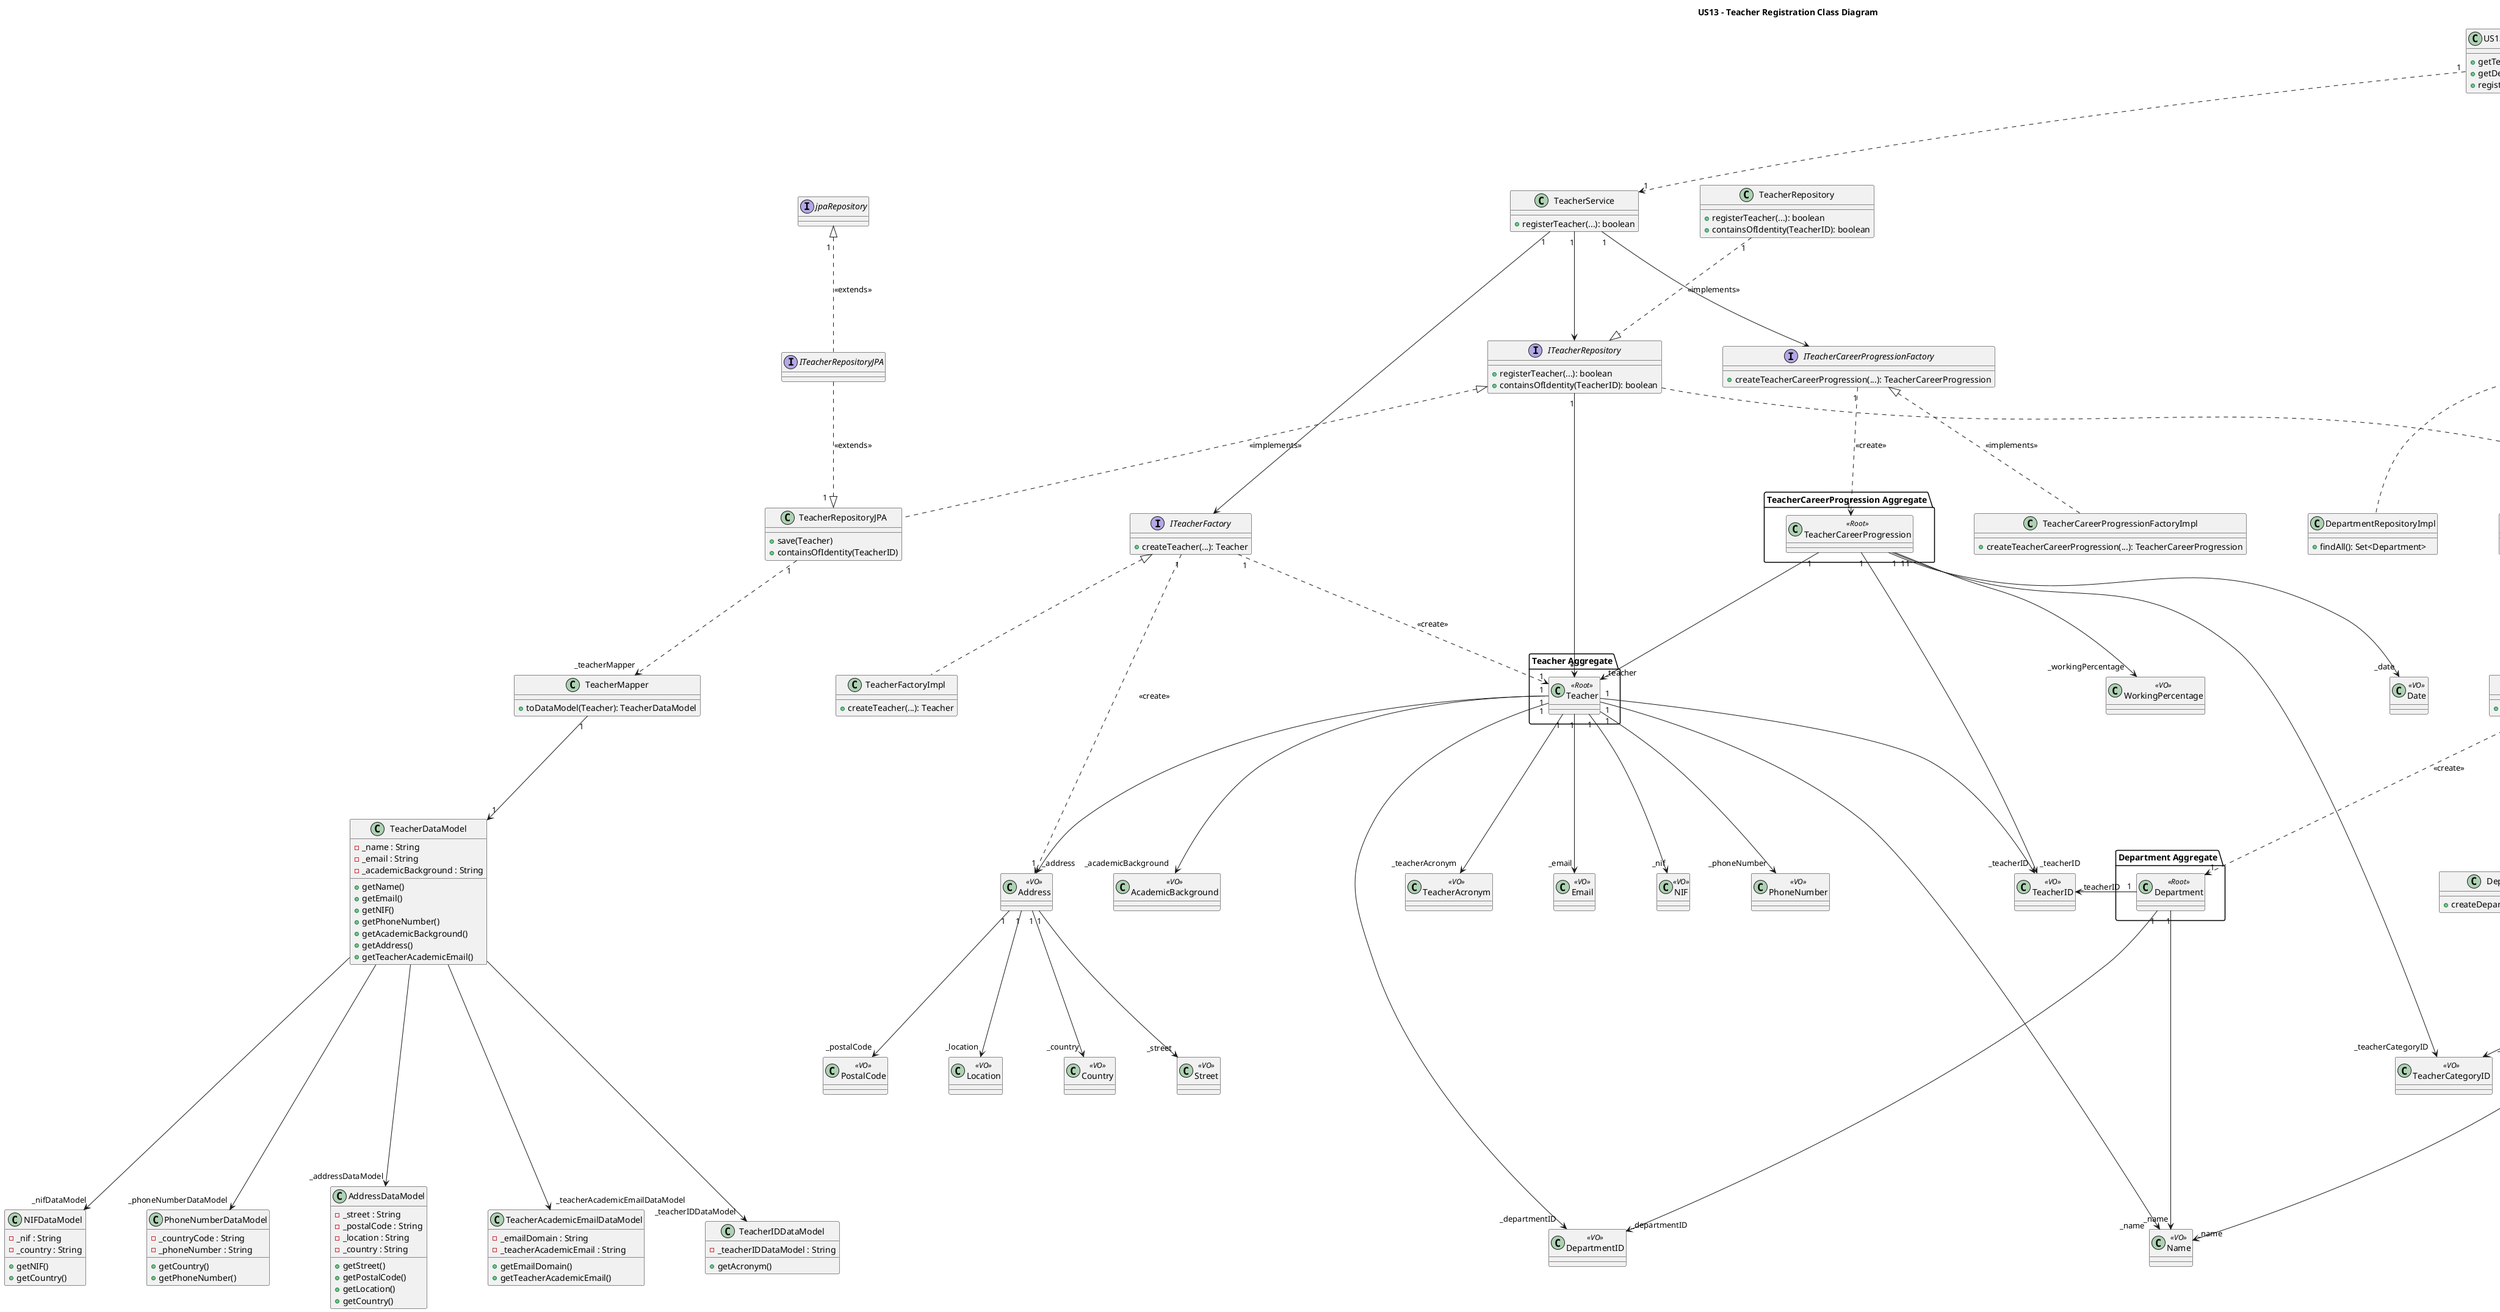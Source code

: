 @startuml
top to bottom direction
title US13 - Teacher Registration Class Diagram
skinparam ranksep 150
skinparam nodesep 100


interface IRepository {
    save(entity : Entity);
    findAll();
    ofIdentity(ID id);
    containsOfIdentity(ID id);
}

'=== 1. CONTROLLER ==='
class US13_RegisterTeacherAndRelevantDataController {
  +getTeacherCategoryList()
  +getDepartmentList()
  +registerTeacher(...)
}

'=== 2. SERVICES ==='
class TeacherCategoryService {
  +findAll(): List<TeacherCategory>
}

class DepartmentService {
  +findAll(): Set<Department>
}

class TeacherService {
  +registerTeacher(...): boolean
}

'=== 3. REPOSITORY INTERFACES ==='
interface ITeacherCategoryRepository {
  +findAll(): List<TeacherCategory>
}

interface IDepartmentRepository {
  +findAll(): Set<Department>
}

interface ITeacherRepository {
  +registerTeacher(...): boolean
  +containsOfIdentity(TeacherID): boolean
}

class TeacherRepository {
    +registerTeacher(...): boolean
    +containsOfIdentity(TeacherID): boolean
}

interface ITeacherRepositoryJPA {
}

interface jpaRepository {
}


interface ITeacherCareerProgressionRepository {
  +saveTeacherCareerProgression(TeacherCareerProgression)
}

'=== 4. REPOSITORY IMPLEMENTATIONS ==='
class TeacherCategoryRepositoryImpl {
  +findAll(): List<TeacherCategory>
}

class DepartmentRepositoryImpl {
  +findAll(): Set<Department>
}

class TeacherRepositoryJPA {
  +save(Teacher)
  +containsOfIdentity(TeacherID)
}

class TeacherCareerProgressionRepository {
  +saveTeacherCareerProgression(TeacherCareerProgression)
}

'=== 5. FACTORIES ==='
interface ITeacherCategoryFactory {
  +createTeacherCategory(Name): TeacherCategory
}

class TeacherCategoryFactoryImpl {
  +createTeacherCategory(Name): TeacherCategory
}

interface IDepartmentFactory {
  +createDepartment(Name): Department
}

class DepartmentFactoryImpl {
  +createDepartment(Name): Department
}

interface ITeacherFactory {
  +createTeacher(...): Teacher
}

class TeacherFactoryImpl {
  +createTeacher(...): Teacher
}

interface ITeacherCareerProgressionFactory {
  +createTeacherCareerProgression(...): TeacherCareerProgression
}

class TeacherCareerProgressionFactoryImpl {
  +createTeacherCareerProgression(...): TeacherCareerProgression
}

'=== 6. AGGREGATES ==='
package "Teacher Aggregate" {
  class Teacher <<Root>> {

  }
}

package "TeacherCareerProgression Aggregate" {
  class TeacherCareerProgression <<Root>> {
  }
}

package "TeacherCategory Aggregate" {
  class TeacherCategory <<Root>> {}
}

package "Department Aggregate" {
  class Department <<Root>> {
  }
}

class TeacherIDDataModel {
    -_teacherIDDataModel : String
    +getAcronym()
}

class NIFDataModel {
    -_nif : String
    -_country : String
    +getNIF()
    +getCountry()
}

class PhoneNumberDataModel {
    -_countryCode : String
    -_phoneNumber : String
    +getCountry()
    +getPhoneNumber()
}

class AddressDataModel {
    -_street : String
    -_postalCode : String
    -_location : String
    -_country : String
    +getStreet()
    +getPostalCode()
    +getLocation()
    +getCountry()
}

class TeacherAcademicEmailDataModel {
    -_emailDomain : String
    -_teacherAcademicEmail : String
    +getEmailDomain()
    +getTeacherAcademicEmail()
}

'=== 7. VALUE OBJECTS ==='
class TeacherID <<VO>> {}
class TeacherAcronym <<VO>> {}
class DepartmentID <<VO>> {}
class Name <<VO>> {}
class Email <<VO>> {}
class NIF <<VO>> {}
class PhoneNumber <<VO>> {}
class Street <<VO>> {}
class PostalCode <<VO>> {}
class Location <<VO>> {}
class Country <<VO>> {}
class AcademicBackground <<VO>> {}
class WorkingPercentage <<VO>> {}
class Date <<VO>> {}
class DepartmentID <<VO>> {}
class TeacherCategoryID <<VO>> {}
class Address <<VO>> {
}

'=== 8. MAPPERS ==='
class TeacherCategoryMapper {
  +toDomain(teacherCategoryDataModel)
}

class DepartmentMapper {
  +toDomain(departmentDataModel)
}

class TeacherMapper {
  +toDataModel(Teacher): TeacherDataModel
}

class TeacherDataModel {
  -_name : String
  -_email : String
  -_academicBackground : String
  +getName()
  +getEmail()
  +getNIF()
  +getPhoneNumber()
  +getAcademicBackground()
  +getAddress()
  +getTeacherAcademicEmail()
}

'=== 9. CONNECTIONS WITH MULTIPLICITIES ==='
'Controller Layer'
US13_RegisterTeacherAndRelevantDataController "1" ..> "1" TeacherCategoryService
US13_RegisterTeacherAndRelevantDataController "1" ..> "1" DepartmentService
US13_RegisterTeacherAndRelevantDataController "1" ..> "1" TeacherService

'TeacherCategory Flow'
TeacherCategoryService "1" --> ITeacherCategoryRepository
TeacherCategoryRepositoryImpl .up.|> ITeacherCategoryRepository
ITeacherCategoryRepository --> "1" TeacherCategoryMapper
TeacherCategoryMapper "1" --> ITeacherCategoryFactory
TeacherCategoryFactoryImpl .up.|> ITeacherCategoryFactory
ITeacherCategoryFactory ..> "1" TeacherCategory : <<create>>
ITeacherCategoryRepository ..|> IRepository : <<extends>>


'Department Flow'
DepartmentService "1" --> IDepartmentRepository
DepartmentRepositoryImpl .up.|> IDepartmentRepository
IDepartmentRepository  --> "1" DepartmentMapper
DepartmentMapper "1" -->  IDepartmentFactory
DepartmentFactoryImpl .up.|> IDepartmentFactory
IDepartmentFactory  ..> "1" Department : <<create>>
IDepartmentRepository ..|> IRepository : <<extends>>


'Teacher Registration Flow'
TeacherService "1" -->  ITeacherRepository
TeacherService "1" -->  ITeacherFactory
TeacherService "1" -->  ITeacherCareerProgressionFactory
TeacherRepository "1" ..|> ITeacherRepository : <<implements>>
TeacherRepositoryJPA .up.|> ITeacherRepository : <<implements>>
ITeacherRepository "1" --> "*" Teacher
ITeacherRepositoryJPA  ..|> "\n 1   " TeacherRepositoryJPA : <<extends>>
TeacherRepositoryJPA "1" ..> "_teacherMapper" TeacherMapper
TeacherMapper "1" --> "1" TeacherDataModel
ITeacherRepository ..|> IRepository : <<extends>>
jpaRepository "\n 1 " <|.. ITeacherRepositoryJPA : <<extends>>



'Factory Creation'
TeacherFactoryImpl .up.|> ITeacherFactory
ITeacherFactory "1" ..> "1" Teacher : <<create>>
ITeacherFactory "1" ..> "1" Address : <<create>>

'Value Object Composition'
Teacher "1" --> "_teacherID" TeacherID
Teacher "1" --> "_name" Name
Teacher "1" --> "_teacherAcronym" TeacherAcronym
Teacher "1" --> "_email" Email
Teacher "1" --> "_nif" NIF
Teacher "1" --> "_phoneNumber" PhoneNumber
Teacher "1" --> "_academicBackground" AcademicBackground
Teacher "1" --> "_address" Address
Teacher "1" --> "_departmentID" DepartmentID
'TeacherAcronym "1" <-- TeacherID
Department "1" -> "_teacherID" TeacherID
Department "1" ---> "_name" Name
Department "1" ---> "_departmentID" DepartmentID

TeacherCategory "1" --> "_name" Name

Address "1" --> "_street" Street
Address "1" --> "_postalCode" PostalCode
Address "1" --> "_location" Location
Address "1" --> "_country" Country

'Career Progression Flow'
TeacherCareerProgressionRepository .up.|> ITeacherCareerProgressionRepository : <<implements>>
TeacherCareerProgressionFactoryImpl .up.|> ITeacherCareerProgressionFactory: <<implements>>
ITeacherCareerProgressionFactory "1" ..> "1" TeacherCareerProgression : <<create>>

'Career Progression Relationships'
TeacherCareerProgression "1" --> "_date" Date
TeacherCareerProgression "1" --> "_teacherCategoryID" TeacherCategoryID
TeacherCareerProgression "1" --> "_teacherID" TeacherID
TeacherCareerProgression "1" --> "_workingPercentage" WorkingPercentage
TeacherCareerProgression "1" --> "_teacher" Teacher
TeacherCategory "1" --> "_teacherCategoryID" TeacherCategoryID
ITeacherCareerProgressionRepository ..|> IRepository : <<extends>>

'Data Model Relationships
TeacherDataModel ---> "_teacherIDDataModel" TeacherIDDataModel
TeacherDataModel ---> "_nifDataModel" NIFDataModel
TeacherDataModel ---> "_phoneNumberDataModel" PhoneNumberDataModel
TeacherDataModel ---> "_addressDataModel" AddressDataModel
TeacherDataModel ---> "_teacherAcademicEmailDataModel" TeacherAcademicEmailDataModel
@enduml